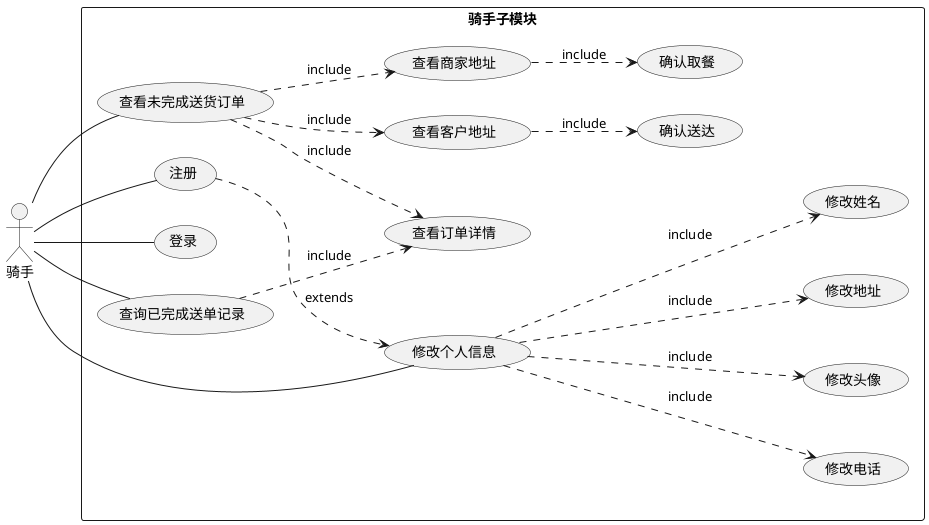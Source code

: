 @startuml
'https://plantuml.com/use-case-diagram
left to right direction

rectangle 骑手子模块{

usecase 注册
usecase 修改个人信息

(修改个人信息)...>(修改姓名):include
(修改个人信息)...>(修改电话):include
(修改个人信息)...>(修改头像):include
(修改个人信息)...>(修改地址):include

usecase 登录

usecase 查看未完成送货订单

(查看未完成送货订单) ..> (查看订单详情):include
(查看未完成送货订单) ..> (查看商家地址):include
(查看未完成送货订单) ..> (查看客户地址):include
(查看客户地址) ..> (确认送达):include
(查看商家地址)..>(确认取餐):include
usecase 确认送达

usecase 查询已完成送单记录

(查询已完成送单记录)..> (查看订单详情):include
(注册) ..> (修改个人信息):extends
}
骑手 -- (查看未完成送货订单)
骑手 -- (注册)
骑手 -- (修改个人信息)
骑手 -- (查询已完成送单记录)
骑手 -- (登录)

@enduml